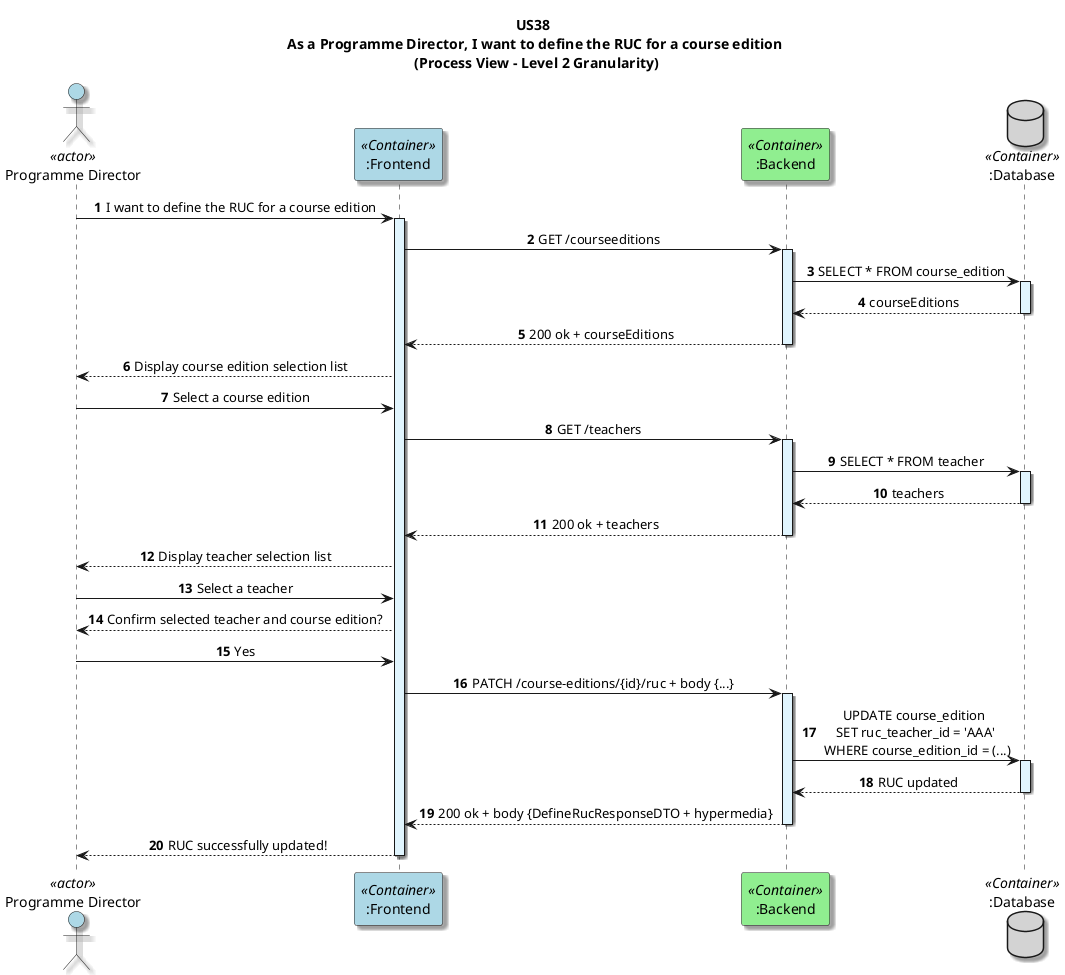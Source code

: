 Processe View Level 2:
@startuml
title US38 \n As a Programme Director, I want to define the RUC for a course edition \n (Process View - Level 2 Granularity)

skinparam titleFontName "Verdana"
skinparam defaultFontName "Verdana"
skinparam defaultTextAlignment center
skinparam shadowing true
skinparam actorBackgroundColor #lightblue
skinparam participantBackgroundColor #lightblue/white

autonumber

actor "Programme Director" as PD <<actor>>
participant ":Frontend" as Frontend <<Container>> #Lightblue
participant ":Backend" as Backend <<Container>> #LightGreen
database ":Database" as DB <<Container>> #LightGray

PD -> Frontend: I want to define the RUC for a course edition
activate Frontend #E1F5FE


' --- Select course edition ---
Frontend -> Backend: GET /courseeditions
activate Backend #E1F5FE
Backend -> DB: SELECT * FROM course_edition
activate DB #E1F5FE
DB --> Backend: courseEditions
deactivate DB
Backend --> Frontend: 200 ok + courseEditions
deactivate Backend
PD <-- Frontend: Display course edition selection list

PD -> Frontend: Select a course edition

Frontend -> Backend: GET /teachers
activate Backend #E1F5FE

Backend -> DB: SELECT * FROM teacher
activate DB #E1F5FE

DB --> Backend: teachers
deactivate DB

Backend --> Frontend: 200 ok + teachers
deactivate Backend
PD <-- Frontend : Display teacher selection list

PD -> Frontend: Select a teacher
PD <-- Frontend: Confirm selected teacher and course edition?
PD -> Frontend: Yes

Frontend -> Backend: PATCH /course-editions/{id}/ruc + body {...}

'note over DB #E0E0E0
'  Body:
'    {"teacherID": "AAA","
'    }}
'end note

activate Backend #E1F5FE

Backend -> DB: UPDATE course_edition \n SET ruc_teacher_id = 'AAA' \n WHERE course_edition_id = (...)
activate DB #E1F5FE
DB --> Backend: RUC updated
deactivate DB

Backend --> Frontend: 200 ok + body {DefineRucResponseDTO + hypermedia}

'note left of Frontend #E0E0E0
'  DefineRucResponseDTO + hypermedia:
'    {"teacherID": "AAA",
'      "CourseEditionGeneratedID": "550e8400-e29b-41d4-a716-446655440002",
'
'    },
'    "_links": {
'      "define-ruc": {
'        "href": "http://localhost:8081/{id}courseeditions/ruc"
'      }}}
'end note
deactivate Backend

PD <-- Frontend: RUC successfully updated!
deactivate Frontend

@enduml
